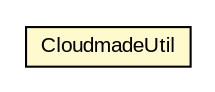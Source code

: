 #!/usr/local/bin/dot
#
# Class diagram 
# Generated by UMLGraph version R5_6-24-gf6e263 (http://www.umlgraph.org/)
#

digraph G {
	edge [fontname="arial",fontsize=10,labelfontname="arial",labelfontsize=10];
	node [fontname="arial",fontsize=10,shape=plaintext];
	nodesep=0.25;
	ranksep=0.5;
	// org.osmdroid.tileprovider.util.CloudmadeUtil
	c8936 [label=<<table title="org.osmdroid.tileprovider.util.CloudmadeUtil" border="0" cellborder="1" cellspacing="0" cellpadding="2" port="p" bgcolor="lemonChiffon" href="./CloudmadeUtil.html">
		<tr><td><table border="0" cellspacing="0" cellpadding="1">
<tr><td align="center" balign="center"> CloudmadeUtil </td></tr>
		</table></td></tr>
		</table>>, URL="./CloudmadeUtil.html", fontname="arial", fontcolor="black", fontsize=10.0];
}

